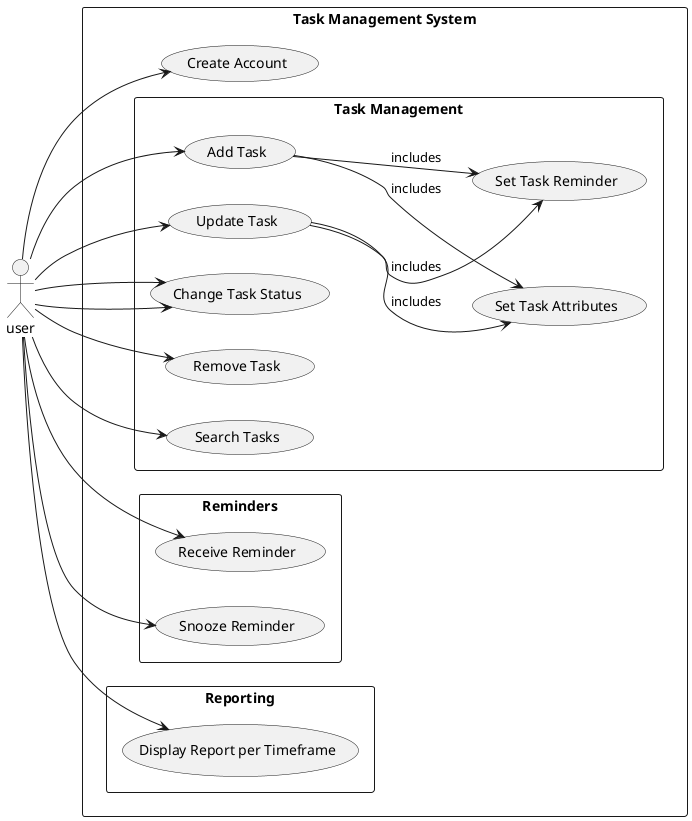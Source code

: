 @startuml use-case
left to right direction

actor user


rectangle "Task Management System" {
    usecase "Create Account" as UC1

    rectangle "Task Management" {
        usecase "Add Task" as UC2
        usecase "Set Task Attributes" as UC3
        usecase "Set Task Reminder" as UC4
        usecase "Update Task" as UC7
        usecase "Change Task Status" as UC6
        usecase "Remove Task" as UC8
        usecase "Search Tasks" as UC5
    }

    rectangle "Reminders" {
        usecase "Receive Reminder" as UC9
        usecase "Snooze Reminder" as UC10
    }

    rectangle "Reporting" {

        usecase "Display Report per Timeframe" as UC12
    }

}

' User interactions
user --> UC1
user --> UC2
user --> UC5
user --> UC6
user --> UC8
user --> UC10
user --> UC12
user --> UC7
user --> UC6
user --> UC9


' Relationships between use cases
UC2 --> UC3 : includes
UC2 --> UC4 : includes
UC7 --> UC3 : includes
UC7 --> UC4 : includes


@enduml